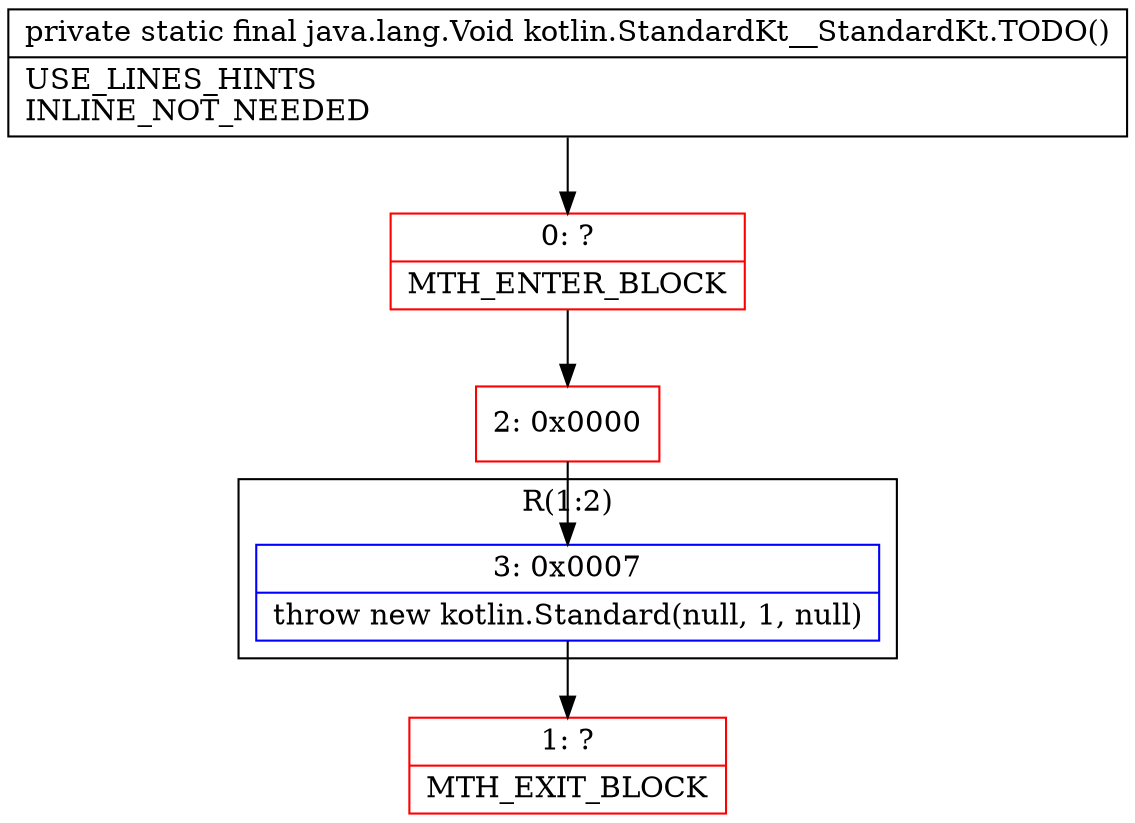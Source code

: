 digraph "CFG forkotlin.StandardKt__StandardKt.TODO()Ljava\/lang\/Void;" {
subgraph cluster_Region_468075693 {
label = "R(1:2)";
node [shape=record,color=blue];
Node_3 [shape=record,label="{3\:\ 0x0007|throw new kotlin.Standard(null, 1, null)\l}"];
}
Node_0 [shape=record,color=red,label="{0\:\ ?|MTH_ENTER_BLOCK\l}"];
Node_2 [shape=record,color=red,label="{2\:\ 0x0000}"];
Node_1 [shape=record,color=red,label="{1\:\ ?|MTH_EXIT_BLOCK\l}"];
MethodNode[shape=record,label="{private static final java.lang.Void kotlin.StandardKt__StandardKt.TODO()  | USE_LINES_HINTS\lINLINE_NOT_NEEDED\l}"];
MethodNode -> Node_0;Node_3 -> Node_1;
Node_0 -> Node_2;
Node_2 -> Node_3;
}

